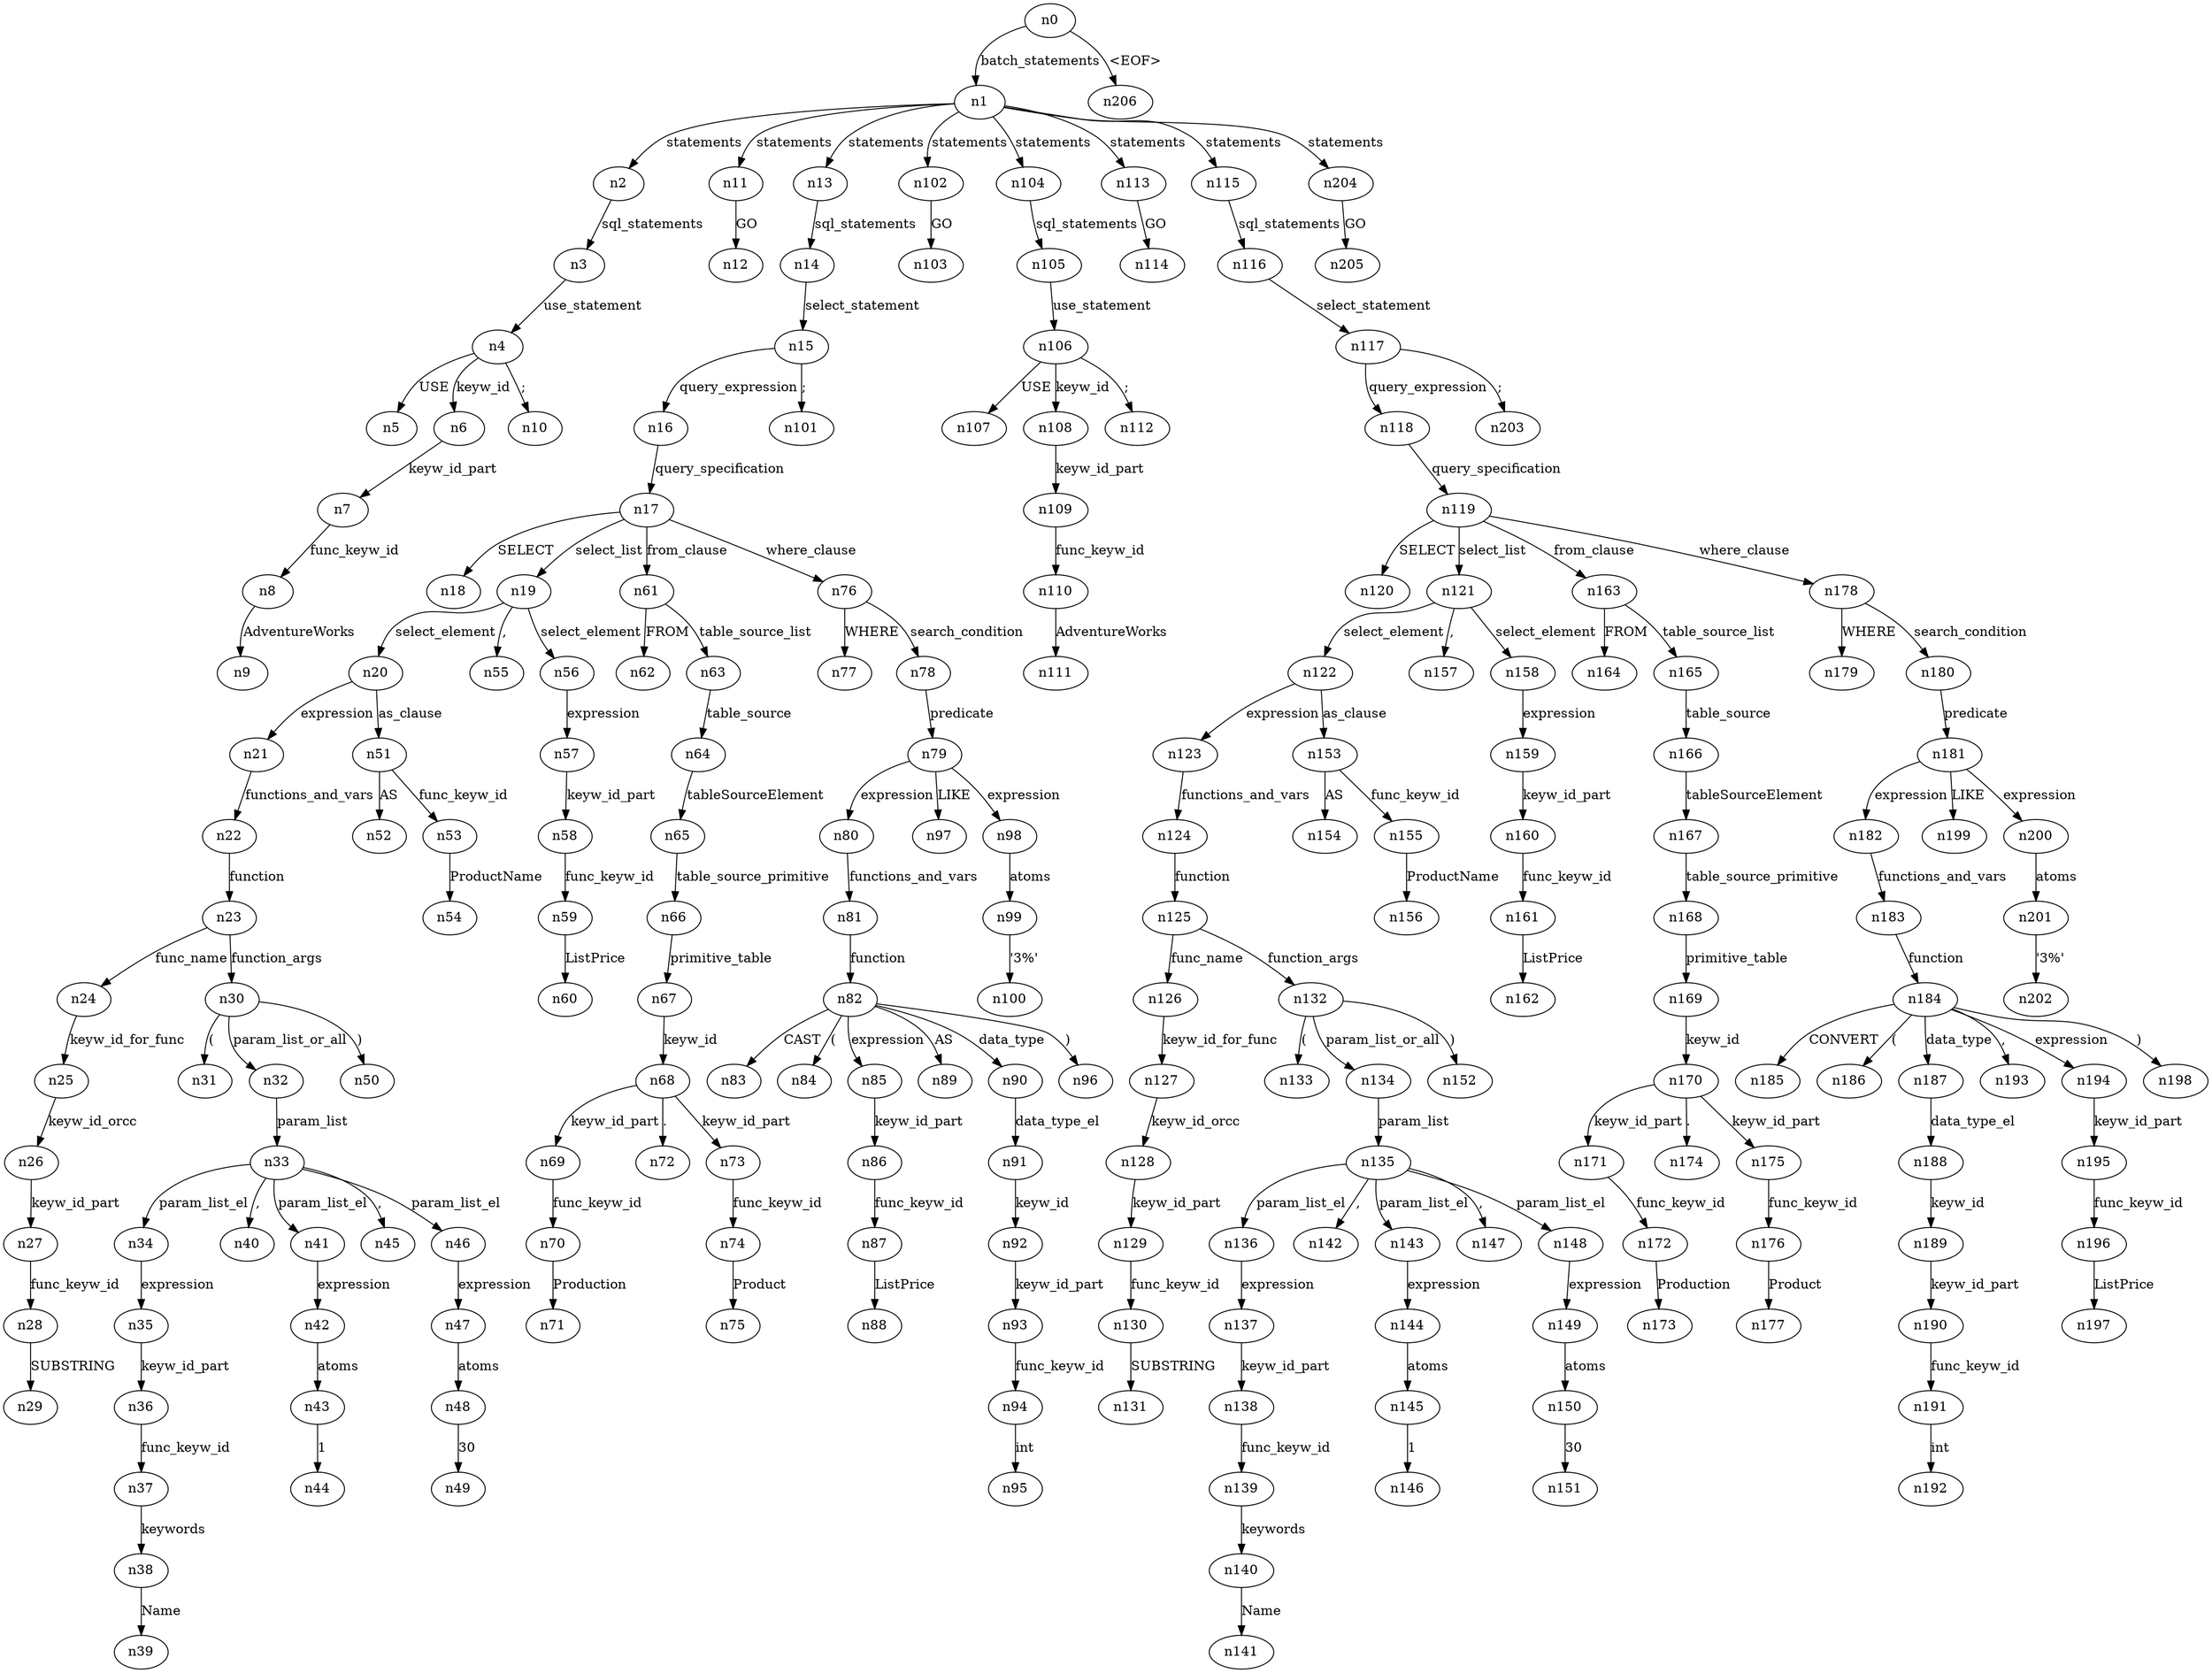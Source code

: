 digraph ParseTree {
  n0 -> n1 [label="batch_statements"];
  n1 -> n2 [label="statements"];
  n2 -> n3 [label="sql_statements"];
  n3 -> n4 [label="use_statement"];
  n4 -> n5 [label="USE"];
  n4 -> n6 [label="keyw_id"];
  n6 -> n7 [label="keyw_id_part"];
  n7 -> n8 [label="func_keyw_id"];
  n8 -> n9 [label="AdventureWorks"];
  n4 -> n10 [label=";"];
  n1 -> n11 [label="statements"];
  n11 -> n12 [label="GO"];
  n1 -> n13 [label="statements"];
  n13 -> n14 [label="sql_statements"];
  n14 -> n15 [label="select_statement"];
  n15 -> n16 [label="query_expression"];
  n16 -> n17 [label="query_specification"];
  n17 -> n18 [label="SELECT"];
  n17 -> n19 [label="select_list"];
  n19 -> n20 [label="select_element"];
  n20 -> n21 [label="expression"];
  n21 -> n22 [label="functions_and_vars"];
  n22 -> n23 [label="function"];
  n23 -> n24 [label="func_name"];
  n24 -> n25 [label="keyw_id_for_func"];
  n25 -> n26 [label="keyw_id_orcc"];
  n26 -> n27 [label="keyw_id_part"];
  n27 -> n28 [label="func_keyw_id"];
  n28 -> n29 [label="SUBSTRING"];
  n23 -> n30 [label="function_args"];
  n30 -> n31 [label="("];
  n30 -> n32 [label="param_list_or_all"];
  n32 -> n33 [label="param_list"];
  n33 -> n34 [label="param_list_el"];
  n34 -> n35 [label="expression"];
  n35 -> n36 [label="keyw_id_part"];
  n36 -> n37 [label="func_keyw_id"];
  n37 -> n38 [label="keywords"];
  n38 -> n39 [label="Name"];
  n33 -> n40 [label=","];
  n33 -> n41 [label="param_list_el"];
  n41 -> n42 [label="expression"];
  n42 -> n43 [label="atoms"];
  n43 -> n44 [label="1"];
  n33 -> n45 [label=","];
  n33 -> n46 [label="param_list_el"];
  n46 -> n47 [label="expression"];
  n47 -> n48 [label="atoms"];
  n48 -> n49 [label="30"];
  n30 -> n50 [label=")"];
  n20 -> n51 [label="as_clause"];
  n51 -> n52 [label="AS"];
  n51 -> n53 [label="func_keyw_id"];
  n53 -> n54 [label="ProductName"];
  n19 -> n55 [label=","];
  n19 -> n56 [label="select_element"];
  n56 -> n57 [label="expression"];
  n57 -> n58 [label="keyw_id_part"];
  n58 -> n59 [label="func_keyw_id"];
  n59 -> n60 [label="ListPrice"];
  n17 -> n61 [label="from_clause"];
  n61 -> n62 [label="FROM"];
  n61 -> n63 [label="table_source_list"];
  n63 -> n64 [label="table_source"];
  n64 -> n65 [label="tableSourceElement"];
  n65 -> n66 [label="table_source_primitive"];
  n66 -> n67 [label="primitive_table"];
  n67 -> n68 [label="keyw_id"];
  n68 -> n69 [label="keyw_id_part"];
  n69 -> n70 [label="func_keyw_id"];
  n70 -> n71 [label="Production"];
  n68 -> n72 [label="."];
  n68 -> n73 [label="keyw_id_part"];
  n73 -> n74 [label="func_keyw_id"];
  n74 -> n75 [label="Product"];
  n17 -> n76 [label="where_clause"];
  n76 -> n77 [label="WHERE"];
  n76 -> n78 [label="search_condition"];
  n78 -> n79 [label="predicate"];
  n79 -> n80 [label="expression"];
  n80 -> n81 [label="functions_and_vars"];
  n81 -> n82 [label="function"];
  n82 -> n83 [label="CAST"];
  n82 -> n84 [label="("];
  n82 -> n85 [label="expression"];
  n85 -> n86 [label="keyw_id_part"];
  n86 -> n87 [label="func_keyw_id"];
  n87 -> n88 [label="ListPrice"];
  n82 -> n89 [label="AS"];
  n82 -> n90 [label="data_type"];
  n90 -> n91 [label="data_type_el"];
  n91 -> n92 [label="keyw_id"];
  n92 -> n93 [label="keyw_id_part"];
  n93 -> n94 [label="func_keyw_id"];
  n94 -> n95 [label="int"];
  n82 -> n96 [label=")"];
  n79 -> n97 [label="LIKE"];
  n79 -> n98 [label="expression"];
  n98 -> n99 [label="atoms"];
  n99 -> n100 [label="'3%'"];
  n15 -> n101 [label=";"];
  n1 -> n102 [label="statements"];
  n102 -> n103 [label="GO"];
  n1 -> n104 [label="statements"];
  n104 -> n105 [label="sql_statements"];
  n105 -> n106 [label="use_statement"];
  n106 -> n107 [label="USE"];
  n106 -> n108 [label="keyw_id"];
  n108 -> n109 [label="keyw_id_part"];
  n109 -> n110 [label="func_keyw_id"];
  n110 -> n111 [label="AdventureWorks"];
  n106 -> n112 [label=";"];
  n1 -> n113 [label="statements"];
  n113 -> n114 [label="GO"];
  n1 -> n115 [label="statements"];
  n115 -> n116 [label="sql_statements"];
  n116 -> n117 [label="select_statement"];
  n117 -> n118 [label="query_expression"];
  n118 -> n119 [label="query_specification"];
  n119 -> n120 [label="SELECT"];
  n119 -> n121 [label="select_list"];
  n121 -> n122 [label="select_element"];
  n122 -> n123 [label="expression"];
  n123 -> n124 [label="functions_and_vars"];
  n124 -> n125 [label="function"];
  n125 -> n126 [label="func_name"];
  n126 -> n127 [label="keyw_id_for_func"];
  n127 -> n128 [label="keyw_id_orcc"];
  n128 -> n129 [label="keyw_id_part"];
  n129 -> n130 [label="func_keyw_id"];
  n130 -> n131 [label="SUBSTRING"];
  n125 -> n132 [label="function_args"];
  n132 -> n133 [label="("];
  n132 -> n134 [label="param_list_or_all"];
  n134 -> n135 [label="param_list"];
  n135 -> n136 [label="param_list_el"];
  n136 -> n137 [label="expression"];
  n137 -> n138 [label="keyw_id_part"];
  n138 -> n139 [label="func_keyw_id"];
  n139 -> n140 [label="keywords"];
  n140 -> n141 [label="Name"];
  n135 -> n142 [label=","];
  n135 -> n143 [label="param_list_el"];
  n143 -> n144 [label="expression"];
  n144 -> n145 [label="atoms"];
  n145 -> n146 [label="1"];
  n135 -> n147 [label=","];
  n135 -> n148 [label="param_list_el"];
  n148 -> n149 [label="expression"];
  n149 -> n150 [label="atoms"];
  n150 -> n151 [label="30"];
  n132 -> n152 [label=")"];
  n122 -> n153 [label="as_clause"];
  n153 -> n154 [label="AS"];
  n153 -> n155 [label="func_keyw_id"];
  n155 -> n156 [label="ProductName"];
  n121 -> n157 [label=","];
  n121 -> n158 [label="select_element"];
  n158 -> n159 [label="expression"];
  n159 -> n160 [label="keyw_id_part"];
  n160 -> n161 [label="func_keyw_id"];
  n161 -> n162 [label="ListPrice"];
  n119 -> n163 [label="from_clause"];
  n163 -> n164 [label="FROM"];
  n163 -> n165 [label="table_source_list"];
  n165 -> n166 [label="table_source"];
  n166 -> n167 [label="tableSourceElement"];
  n167 -> n168 [label="table_source_primitive"];
  n168 -> n169 [label="primitive_table"];
  n169 -> n170 [label="keyw_id"];
  n170 -> n171 [label="keyw_id_part"];
  n171 -> n172 [label="func_keyw_id"];
  n172 -> n173 [label="Production"];
  n170 -> n174 [label="."];
  n170 -> n175 [label="keyw_id_part"];
  n175 -> n176 [label="func_keyw_id"];
  n176 -> n177 [label="Product"];
  n119 -> n178 [label="where_clause"];
  n178 -> n179 [label="WHERE"];
  n178 -> n180 [label="search_condition"];
  n180 -> n181 [label="predicate"];
  n181 -> n182 [label="expression"];
  n182 -> n183 [label="functions_and_vars"];
  n183 -> n184 [label="function"];
  n184 -> n185 [label="CONVERT"];
  n184 -> n186 [label="("];
  n184 -> n187 [label="data_type"];
  n187 -> n188 [label="data_type_el"];
  n188 -> n189 [label="keyw_id"];
  n189 -> n190 [label="keyw_id_part"];
  n190 -> n191 [label="func_keyw_id"];
  n191 -> n192 [label="int"];
  n184 -> n193 [label=","];
  n184 -> n194 [label="expression"];
  n194 -> n195 [label="keyw_id_part"];
  n195 -> n196 [label="func_keyw_id"];
  n196 -> n197 [label="ListPrice"];
  n184 -> n198 [label=")"];
  n181 -> n199 [label="LIKE"];
  n181 -> n200 [label="expression"];
  n200 -> n201 [label="atoms"];
  n201 -> n202 [label="'3%'"];
  n117 -> n203 [label=";"];
  n1 -> n204 [label="statements"];
  n204 -> n205 [label="GO"];
  n0 -> n206 [label="<EOF>"];
}